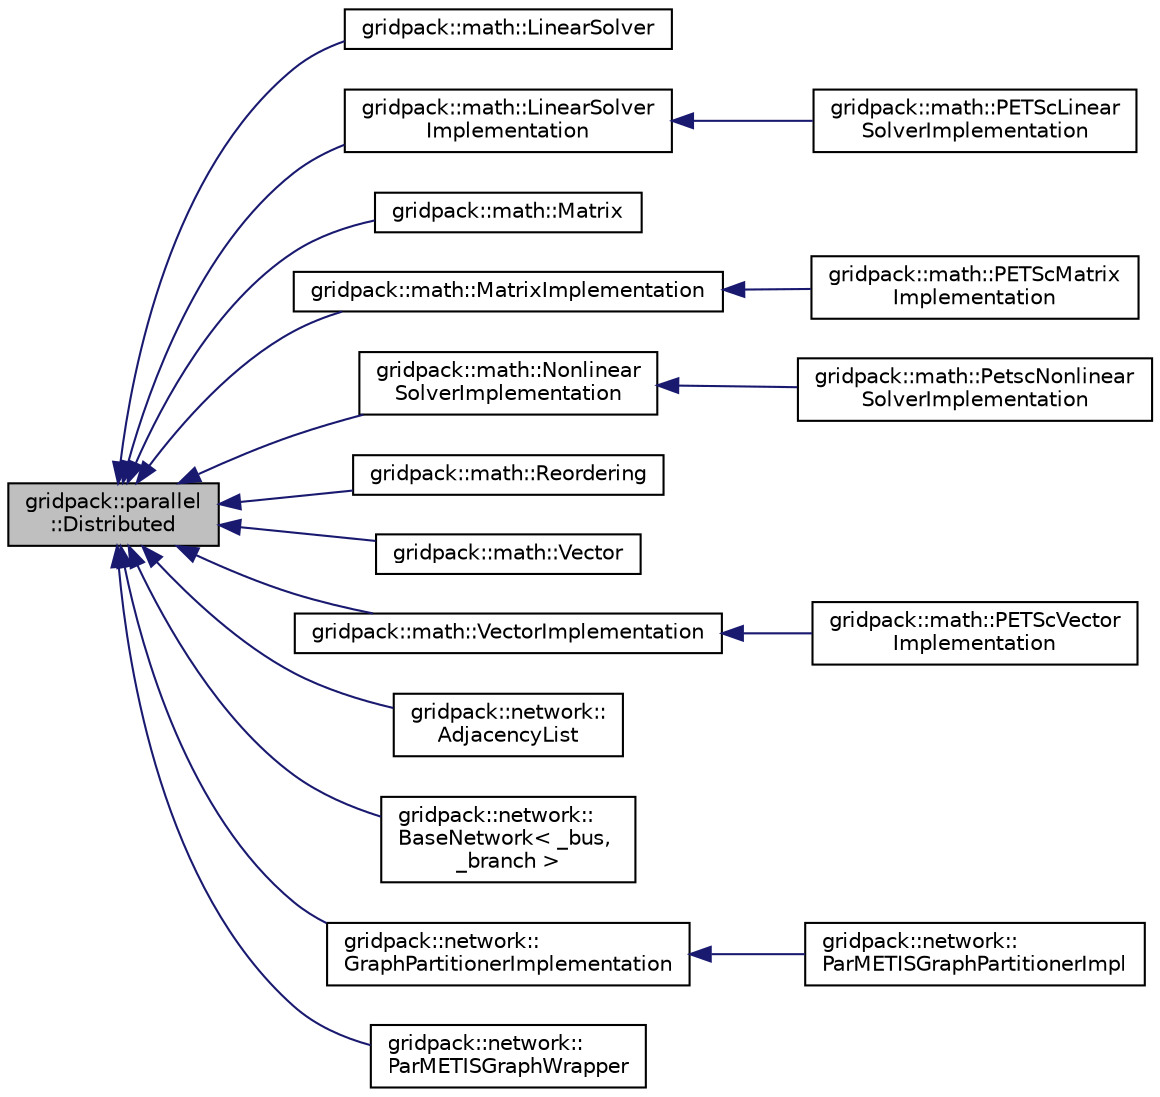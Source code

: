 digraph "gridpack::parallel::Distributed"
{
  edge [fontname="Helvetica",fontsize="10",labelfontname="Helvetica",labelfontsize="10"];
  node [fontname="Helvetica",fontsize="10",shape=record];
  rankdir="LR";
  Node1 [label="gridpack::parallel\l::Distributed",height=0.2,width=0.4,color="black", fillcolor="grey75", style="filled" fontcolor="black"];
  Node1 -> Node2 [dir="back",color="midnightblue",fontsize="10",style="solid",fontname="Helvetica"];
  Node2 [label="gridpack::math::LinearSolver",height=0.2,width=0.4,color="black", fillcolor="white", style="filled",URL="$classgridpack_1_1math_1_1_linear_solver.html"];
  Node1 -> Node3 [dir="back",color="midnightblue",fontsize="10",style="solid",fontname="Helvetica"];
  Node3 [label="gridpack::math::LinearSolver\lImplementation",height=0.2,width=0.4,color="black", fillcolor="white", style="filled",URL="$classgridpack_1_1math_1_1_linear_solver_implementation.html"];
  Node3 -> Node4 [dir="back",color="midnightblue",fontsize="10",style="solid",fontname="Helvetica"];
  Node4 [label="gridpack::math::PETScLinear\lSolverImplementation",height=0.2,width=0.4,color="black", fillcolor="white", style="filled",URL="$classgridpack_1_1math_1_1_p_e_t_sc_linear_solver_implementation.html"];
  Node1 -> Node5 [dir="back",color="midnightblue",fontsize="10",style="solid",fontname="Helvetica"];
  Node5 [label="gridpack::math::Matrix",height=0.2,width=0.4,color="black", fillcolor="white", style="filled",URL="$classgridpack_1_1math_1_1_matrix.html",tooltip="A parallel or serial matrix of real values. "];
  Node1 -> Node6 [dir="back",color="midnightblue",fontsize="10",style="solid",fontname="Helvetica"];
  Node6 [label="gridpack::math::MatrixImplementation",height=0.2,width=0.4,color="black", fillcolor="white", style="filled",URL="$classgridpack_1_1math_1_1_matrix_implementation.html"];
  Node6 -> Node7 [dir="back",color="midnightblue",fontsize="10",style="solid",fontname="Helvetica"];
  Node7 [label="gridpack::math::PETScMatrix\lImplementation",height=0.2,width=0.4,color="black", fillcolor="white", style="filled",URL="$classgridpack_1_1math_1_1_p_e_t_sc_matrix_implementation.html"];
  Node1 -> Node8 [dir="back",color="midnightblue",fontsize="10",style="solid",fontname="Helvetica"];
  Node8 [label="gridpack::math::Nonlinear\lSolverImplementation",height=0.2,width=0.4,color="black", fillcolor="white", style="filled",URL="$classgridpack_1_1math_1_1_nonlinear_solver_implementation.html"];
  Node8 -> Node9 [dir="back",color="midnightblue",fontsize="10",style="solid",fontname="Helvetica"];
  Node9 [label="gridpack::math::PetscNonlinear\lSolverImplementation",height=0.2,width=0.4,color="black", fillcolor="white", style="filled",URL="$classgridpack_1_1math_1_1_petsc_nonlinear_solver_implementation.html"];
  Node1 -> Node10 [dir="back",color="midnightblue",fontsize="10",style="solid",fontname="Helvetica"];
  Node10 [label="gridpack::math::Reordering",height=0.2,width=0.4,color="black", fillcolor="white", style="filled",URL="$classgridpack_1_1math_1_1_reordering.html",tooltip="Encapsulates a mapping from one index set to another. "];
  Node1 -> Node11 [dir="back",color="midnightblue",fontsize="10",style="solid",fontname="Helvetica"];
  Node11 [label="gridpack::math::Vector",height=0.2,width=0.4,color="black", fillcolor="white", style="filled",URL="$classgridpack_1_1math_1_1_vector.html",tooltip="A parallel or serial vector of values. "];
  Node1 -> Node12 [dir="back",color="midnightblue",fontsize="10",style="solid",fontname="Helvetica"];
  Node12 [label="gridpack::math::VectorImplementation",height=0.2,width=0.4,color="black", fillcolor="white", style="filled",URL="$classgridpack_1_1math_1_1_vector_implementation.html"];
  Node12 -> Node13 [dir="back",color="midnightblue",fontsize="10",style="solid",fontname="Helvetica"];
  Node13 [label="gridpack::math::PETScVector\lImplementation",height=0.2,width=0.4,color="black", fillcolor="white", style="filled",URL="$classgridpack_1_1math_1_1_p_e_t_sc_vector_implementation.html"];
  Node1 -> Node14 [dir="back",color="midnightblue",fontsize="10",style="solid",fontname="Helvetica"];
  Node14 [label="gridpack::network::\lAdjacencyList",height=0.2,width=0.4,color="black", fillcolor="white", style="filled",URL="$classgridpack_1_1network_1_1_adjacency_list.html"];
  Node1 -> Node15 [dir="back",color="midnightblue",fontsize="10",style="solid",fontname="Helvetica"];
  Node15 [label="gridpack::network::\lBaseNetwork\< _bus, \l_branch \>",height=0.2,width=0.4,color="black", fillcolor="white", style="filled",URL="$classgridpack_1_1network_1_1_base_network.html"];
  Node1 -> Node16 [dir="back",color="midnightblue",fontsize="10",style="solid",fontname="Helvetica"];
  Node16 [label="gridpack::network::\lGraphPartitionerImplementation",height=0.2,width=0.4,color="black", fillcolor="white", style="filled",URL="$classgridpack_1_1network_1_1_graph_partitioner_implementation.html"];
  Node16 -> Node17 [dir="back",color="midnightblue",fontsize="10",style="solid",fontname="Helvetica"];
  Node17 [label="gridpack::network::\lParMETISGraphPartitionerImpl",height=0.2,width=0.4,color="black", fillcolor="white", style="filled",URL="$classgridpack_1_1network_1_1_par_m_e_t_i_s_graph_partitioner_impl.html"];
  Node1 -> Node18 [dir="back",color="midnightblue",fontsize="10",style="solid",fontname="Helvetica"];
  Node18 [label="gridpack::network::\lParMETISGraphWrapper",height=0.2,width=0.4,color="black", fillcolor="white", style="filled",URL="$classgridpack_1_1network_1_1_par_m_e_t_i_s_graph_wrapper.html",tooltip="Enapsulation of a ParMETIS format graph. "];
}

